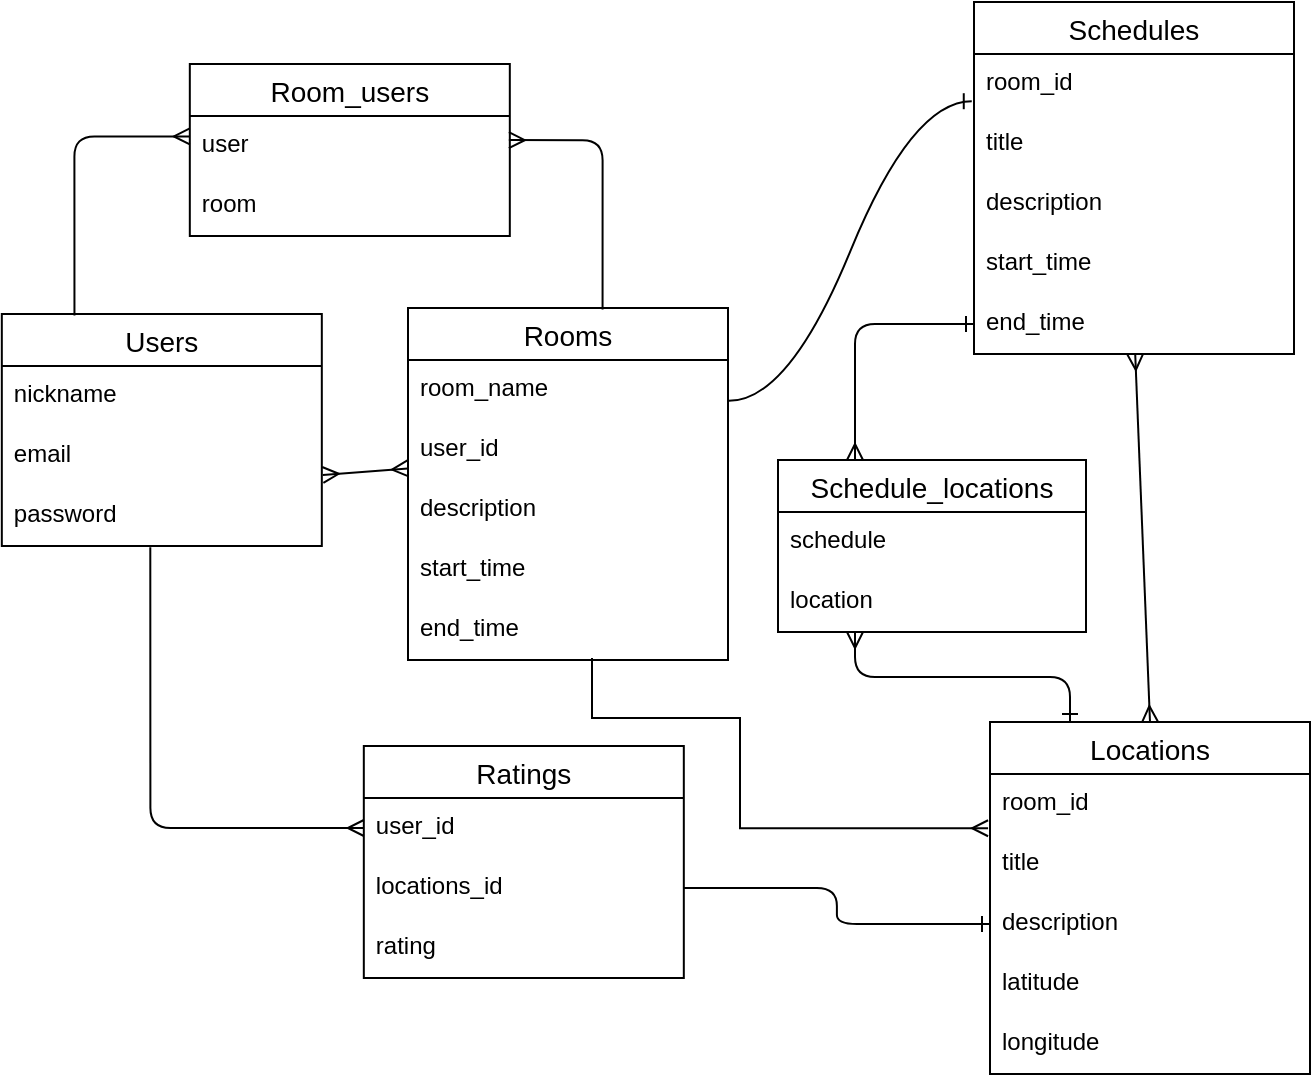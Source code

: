 <mxfile>
    <diagram id="gxglqSdYNfnd_qZukh7_" name="ページ1">
        <mxGraphModel dx="529" dy="791" grid="0" gridSize="11" guides="0" tooltips="1" connect="1" arrows="1" fold="1" page="1" pageScale="1" pageWidth="1169" pageHeight="827" background="none" math="0" shadow="0">
            <root>
                <mxCell id="0"/>
                <mxCell id="1" parent="0"/>
                <mxCell id="16" value="Users" style="swimlane;fontStyle=0;childLayout=stackLayout;horizontal=1;startSize=26;horizontalStack=0;resizeParent=1;resizeParentMax=0;resizeLast=0;collapsible=1;marginBottom=0;align=center;fontSize=14;" parent="1" vertex="1">
                    <mxGeometry x="166.91" y="212" width="160" height="116" as="geometry"/>
                </mxCell>
                <mxCell id="17" value="nickname&#10;" style="text;strokeColor=none;fillColor=none;spacingLeft=4;spacingRight=4;overflow=hidden;rotatable=0;points=[[0,0.5],[1,0.5]];portConstraint=eastwest;fontSize=12;" parent="16" vertex="1">
                    <mxGeometry y="26" width="160" height="30" as="geometry"/>
                </mxCell>
                <mxCell id="18" value="email" style="text;strokeColor=none;fillColor=none;spacingLeft=4;spacingRight=4;overflow=hidden;rotatable=0;points=[[0,0.5],[1,0.5]];portConstraint=eastwest;fontSize=12;" parent="16" vertex="1">
                    <mxGeometry y="56" width="160" height="30" as="geometry"/>
                </mxCell>
                <mxCell id="19" value="password" style="text;strokeColor=none;fillColor=none;spacingLeft=4;spacingRight=4;overflow=hidden;rotatable=0;points=[[0,0.5],[1,0.5]];portConstraint=eastwest;fontSize=12;" parent="16" vertex="1">
                    <mxGeometry y="86" width="160" height="30" as="geometry"/>
                </mxCell>
                <mxCell id="21" value="Rooms" style="swimlane;fontStyle=0;childLayout=stackLayout;horizontal=1;startSize=26;horizontalStack=0;resizeParent=1;resizeParentMax=0;resizeLast=0;collapsible=1;marginBottom=0;align=center;fontSize=14;" parent="1" vertex="1">
                    <mxGeometry x="370" y="209" width="160" height="176" as="geometry"/>
                </mxCell>
                <mxCell id="22" value="room_name" style="text;strokeColor=none;fillColor=none;spacingLeft=4;spacingRight=4;overflow=hidden;rotatable=0;points=[[0,0.5],[1,0.5]];portConstraint=eastwest;fontSize=12;" parent="21" vertex="1">
                    <mxGeometry y="26" width="160" height="30" as="geometry"/>
                </mxCell>
                <mxCell id="23" value="user_id" style="text;strokeColor=none;fillColor=none;spacingLeft=4;spacingRight=4;overflow=hidden;rotatable=0;points=[[0,0.5],[1,0.5]];portConstraint=eastwest;fontSize=12;" parent="21" vertex="1">
                    <mxGeometry y="56" width="160" height="30" as="geometry"/>
                </mxCell>
                <mxCell id="24" value="description" style="text;strokeColor=none;fillColor=none;spacingLeft=4;spacingRight=4;overflow=hidden;rotatable=0;points=[[0,0.5],[1,0.5]];portConstraint=eastwest;fontSize=12;" parent="21" vertex="1">
                    <mxGeometry y="86" width="160" height="30" as="geometry"/>
                </mxCell>
                <mxCell id="124" value="start_time" style="text;strokeColor=none;fillColor=none;spacingLeft=4;spacingRight=4;overflow=hidden;rotatable=0;points=[[0,0.5],[1,0.5]];portConstraint=eastwest;fontSize=12;" vertex="1" parent="21">
                    <mxGeometry y="116" width="160" height="30" as="geometry"/>
                </mxCell>
                <mxCell id="126" value="end_time" style="text;strokeColor=none;fillColor=none;spacingLeft=4;spacingRight=4;overflow=hidden;rotatable=0;points=[[0,0.5],[1,0.5]];portConstraint=eastwest;fontSize=12;" vertex="1" parent="21">
                    <mxGeometry y="146" width="160" height="30" as="geometry"/>
                </mxCell>
                <mxCell id="102" style="edgeStyle=none;html=1;entryX=0.5;entryY=0;entryDx=0;entryDy=0;endArrow=ERmany;endFill=0;strokeColor=none;startArrow=ERmany;startFill=0;" parent="1" source="25" target="33" edge="1">
                    <mxGeometry relative="1" as="geometry"/>
                </mxCell>
                <mxCell id="25" value="Schedules" style="swimlane;fontStyle=0;childLayout=stackLayout;horizontal=1;startSize=26;horizontalStack=0;resizeParent=1;resizeParentMax=0;resizeLast=0;collapsible=1;marginBottom=0;align=center;fontSize=14;" parent="1" vertex="1">
                    <mxGeometry x="653" y="56" width="160" height="176" as="geometry"/>
                </mxCell>
                <mxCell id="26" value="room_id" style="text;strokeColor=none;fillColor=none;spacingLeft=4;spacingRight=4;overflow=hidden;rotatable=0;points=[[0,0.5],[1,0.5]];portConstraint=eastwest;fontSize=12;" parent="25" vertex="1">
                    <mxGeometry y="26" width="160" height="30" as="geometry"/>
                </mxCell>
                <mxCell id="27" value="title" style="text;strokeColor=none;fillColor=none;spacingLeft=4;spacingRight=4;overflow=hidden;rotatable=0;points=[[0,0.5],[1,0.5]];portConstraint=eastwest;fontSize=12;" parent="25" vertex="1">
                    <mxGeometry y="56" width="160" height="30" as="geometry"/>
                </mxCell>
                <mxCell id="28" value="description" style="text;strokeColor=none;fillColor=none;spacingLeft=4;spacingRight=4;overflow=hidden;rotatable=0;points=[[0,0.5],[1,0.5]];portConstraint=eastwest;fontSize=12;" parent="25" vertex="1">
                    <mxGeometry y="86" width="160" height="30" as="geometry"/>
                </mxCell>
                <mxCell id="30" value="start_time" style="text;strokeColor=none;fillColor=none;spacingLeft=4;spacingRight=4;overflow=hidden;rotatable=0;points=[[0,0.5],[1,0.5]];portConstraint=eastwest;fontSize=12;" parent="25" vertex="1">
                    <mxGeometry y="116" width="160" height="30" as="geometry"/>
                </mxCell>
                <mxCell id="32" value="end_time" style="text;strokeColor=none;fillColor=none;spacingLeft=4;spacingRight=4;overflow=hidden;rotatable=0;points=[[0,0.5],[1,0.5]];portConstraint=eastwest;fontSize=12;" parent="25" vertex="1">
                    <mxGeometry y="146" width="160" height="30" as="geometry"/>
                </mxCell>
                <mxCell id="33" value="Locations" style="swimlane;fontStyle=0;childLayout=stackLayout;horizontal=1;startSize=26;horizontalStack=0;resizeParent=1;resizeParentMax=0;resizeLast=0;collapsible=1;marginBottom=0;align=center;fontSize=14;" parent="1" vertex="1">
                    <mxGeometry x="661" y="416" width="160" height="176" as="geometry"/>
                </mxCell>
                <mxCell id="34" value="room_id" style="text;strokeColor=none;fillColor=none;spacingLeft=4;spacingRight=4;overflow=hidden;rotatable=0;points=[[0,0.5],[1,0.5]];portConstraint=eastwest;fontSize=12;" parent="33" vertex="1">
                    <mxGeometry y="26" width="160" height="30" as="geometry"/>
                </mxCell>
                <mxCell id="35" value="title" style="text;strokeColor=none;fillColor=none;spacingLeft=4;spacingRight=4;overflow=hidden;rotatable=0;points=[[0,0.5],[1,0.5]];portConstraint=eastwest;fontSize=12;" parent="33" vertex="1">
                    <mxGeometry y="56" width="160" height="30" as="geometry"/>
                </mxCell>
                <mxCell id="36" value="description" style="text;strokeColor=none;fillColor=none;spacingLeft=4;spacingRight=4;overflow=hidden;rotatable=0;points=[[0,0.5],[1,0.5]];portConstraint=eastwest;fontSize=12;" parent="33" vertex="1">
                    <mxGeometry y="86" width="160" height="30" as="geometry"/>
                </mxCell>
                <mxCell id="78" value="latitude" style="text;strokeColor=none;fillColor=none;spacingLeft=4;spacingRight=4;overflow=hidden;rotatable=0;points=[[0,0.5],[1,0.5]];portConstraint=eastwest;fontSize=12;" parent="33" vertex="1">
                    <mxGeometry y="116" width="160" height="30" as="geometry"/>
                </mxCell>
                <mxCell id="79" value="longitude" style="text;strokeColor=none;fillColor=none;spacingLeft=4;spacingRight=4;overflow=hidden;rotatable=0;points=[[0,0.5],[1,0.5]];portConstraint=eastwest;fontSize=12;" parent="33" vertex="1">
                    <mxGeometry y="146" width="160" height="30" as="geometry"/>
                </mxCell>
                <mxCell id="50" value="Ratings" style="swimlane;fontStyle=0;childLayout=stackLayout;horizontal=1;startSize=26;horizontalStack=0;resizeParent=1;resizeParentMax=0;resizeLast=0;collapsible=1;marginBottom=0;align=center;fontSize=14;" parent="1" vertex="1">
                    <mxGeometry x="347.91" y="428" width="160" height="116" as="geometry"/>
                </mxCell>
                <mxCell id="51" value="user_id" style="text;strokeColor=none;fillColor=none;spacingLeft=4;spacingRight=4;overflow=hidden;rotatable=0;points=[[0,0.5],[1,0.5]];portConstraint=eastwest;fontSize=12;" parent="50" vertex="1">
                    <mxGeometry y="26" width="160" height="30" as="geometry"/>
                </mxCell>
                <mxCell id="52" value="locations_id" style="text;strokeColor=none;fillColor=none;spacingLeft=4;spacingRight=4;overflow=hidden;rotatable=0;points=[[0,0.5],[1,0.5]];portConstraint=eastwest;fontSize=12;" parent="50" vertex="1">
                    <mxGeometry y="56" width="160" height="30" as="geometry"/>
                </mxCell>
                <mxCell id="53" value="rating" style="text;strokeColor=none;fillColor=none;spacingLeft=4;spacingRight=4;overflow=hidden;rotatable=0;points=[[0,0.5],[1,0.5]];portConstraint=eastwest;fontSize=12;" parent="50" vertex="1">
                    <mxGeometry y="86" width="160" height="30" as="geometry"/>
                </mxCell>
                <mxCell id="61" value="" style="edgeStyle=orthogonalEdgeStyle;fontSize=12;html=1;endArrow=ERmany;endFill=0;exitX=0.464;exitY=1.021;exitDx=0;exitDy=0;exitPerimeter=0;" parent="1" source="19" target="51" edge="1">
                    <mxGeometry width="100" height="100" relative="1" as="geometry">
                        <mxPoint x="257.91" y="630" as="sourcePoint"/>
                        <mxPoint x="345.91" y="519" as="targetPoint"/>
                    </mxGeometry>
                </mxCell>
                <mxCell id="64" value="" style="edgeStyle=entityRelationEdgeStyle;fontSize=12;html=1;endArrow=ERone;curved=1;exitX=1.003;exitY=0.681;exitDx=0;exitDy=0;exitPerimeter=0;entryX=-0.007;entryY=0.787;entryDx=0;entryDy=0;entryPerimeter=0;endFill=0;" parent="1" source="22" target="26" edge="1">
                    <mxGeometry width="100" height="100" relative="1" as="geometry">
                        <mxPoint x="543.91" y="278" as="sourcePoint"/>
                        <mxPoint x="643.91" y="178" as="targetPoint"/>
                    </mxGeometry>
                </mxCell>
                <mxCell id="80" style="edgeStyle=orthogonalEdgeStyle;rounded=1;html=1;exitX=1;exitY=0.5;exitDx=0;exitDy=0;entryX=0;entryY=0.5;entryDx=0;entryDy=0;endArrow=ERone;endFill=0;" parent="1" source="52" target="36" edge="1">
                    <mxGeometry relative="1" as="geometry"/>
                </mxCell>
                <mxCell id="92" value="Room_users" style="swimlane;fontStyle=0;childLayout=stackLayout;horizontal=1;startSize=26;horizontalStack=0;resizeParent=1;resizeParentMax=0;resizeLast=0;collapsible=1;marginBottom=0;align=center;fontSize=14;" parent="1" vertex="1">
                    <mxGeometry x="260.91" y="87" width="160" height="86" as="geometry"/>
                </mxCell>
                <mxCell id="93" value="user" style="text;strokeColor=none;fillColor=none;spacingLeft=4;spacingRight=4;overflow=hidden;rotatable=0;points=[[0,0.5],[1,0.5]];portConstraint=eastwest;fontSize=12;" parent="92" vertex="1">
                    <mxGeometry y="26" width="160" height="30" as="geometry"/>
                </mxCell>
                <mxCell id="94" value="room" style="text;strokeColor=none;fillColor=none;spacingLeft=4;spacingRight=4;overflow=hidden;rotatable=0;points=[[0,0.5],[1,0.5]];portConstraint=eastwest;fontSize=12;" parent="92" vertex="1">
                    <mxGeometry y="56" width="160" height="30" as="geometry"/>
                </mxCell>
                <mxCell id="96" value="" style="fontSize=12;html=1;endArrow=ERmany;startArrow=ERmany;exitX=1.003;exitY=0.816;exitDx=0;exitDy=0;exitPerimeter=0;entryX=0;entryY=0.807;entryDx=0;entryDy=0;entryPerimeter=0;" parent="1" source="18" target="23" edge="1">
                    <mxGeometry width="100" height="100" relative="1" as="geometry">
                        <mxPoint x="336.91" y="420" as="sourcePoint"/>
                        <mxPoint x="436.91" y="320" as="targetPoint"/>
                    </mxGeometry>
                </mxCell>
                <mxCell id="98" value="" style="edgeStyle=orthogonalEdgeStyle;fontSize=12;html=1;endArrow=ERmany;entryX=0;entryY=0.34;entryDx=0;entryDy=0;entryPerimeter=0;exitX=0.227;exitY=0.006;exitDx=0;exitDy=0;exitPerimeter=0;" parent="1" source="16" target="93" edge="1">
                    <mxGeometry width="100" height="100" relative="1" as="geometry">
                        <mxPoint x="208.91" y="199" as="sourcePoint"/>
                        <mxPoint x="277.91" y="97" as="targetPoint"/>
                    </mxGeometry>
                </mxCell>
                <mxCell id="100" value="" style="edgeStyle=orthogonalEdgeStyle;fontSize=12;html=1;endArrow=ERmany;entryX=0.997;entryY=0.402;entryDx=0;entryDy=0;entryPerimeter=0;exitX=0.608;exitY=0.004;exitDx=0;exitDy=0;exitPerimeter=0;" parent="1" source="21" target="93" edge="1">
                    <mxGeometry width="100" height="100" relative="1" as="geometry">
                        <mxPoint x="559.91" y="101" as="sourcePoint"/>
                        <mxPoint x="459.91" y="201" as="targetPoint"/>
                    </mxGeometry>
                </mxCell>
                <mxCell id="116" style="edgeStyle=orthogonalEdgeStyle;html=1;exitX=0.25;exitY=0;exitDx=0;exitDy=0;entryX=0;entryY=0.5;entryDx=0;entryDy=0;startArrow=ERmany;startFill=0;endArrow=ERone;endFill=0;" parent="1" source="109" target="32" edge="1">
                    <mxGeometry relative="1" as="geometry"/>
                </mxCell>
                <mxCell id="117" style="edgeStyle=orthogonalEdgeStyle;html=1;exitX=0.25;exitY=1;exitDx=0;exitDy=0;entryX=0.25;entryY=0;entryDx=0;entryDy=0;startArrow=ERmany;startFill=0;endArrow=ERone;endFill=0;" parent="1" source="109" target="33" edge="1">
                    <mxGeometry relative="1" as="geometry"/>
                </mxCell>
                <mxCell id="109" value="Schedule_locations" style="swimlane;fontStyle=0;childLayout=stackLayout;horizontal=1;startSize=26;horizontalStack=0;resizeParent=1;resizeParentMax=0;resizeLast=0;collapsible=1;marginBottom=0;align=center;fontSize=14;" parent="1" vertex="1">
                    <mxGeometry x="555" y="285" width="154" height="86" as="geometry"/>
                </mxCell>
                <mxCell id="110" value="schedule" style="text;strokeColor=none;fillColor=none;spacingLeft=4;spacingRight=4;overflow=hidden;rotatable=0;points=[[0,0.5],[1,0.5]];portConstraint=eastwest;fontSize=12;" parent="109" vertex="1">
                    <mxGeometry y="26" width="154" height="30" as="geometry"/>
                </mxCell>
                <mxCell id="111" value="location" style="text;strokeColor=none;fillColor=none;spacingLeft=4;spacingRight=4;overflow=hidden;rotatable=0;points=[[0,0.5],[1,0.5]];portConstraint=eastwest;fontSize=12;" parent="109" vertex="1">
                    <mxGeometry y="56" width="154" height="30" as="geometry"/>
                </mxCell>
                <mxCell id="113" value="" style="fontSize=12;html=1;endArrow=ERmany;startArrow=ERmany;exitX=0.5;exitY=0;exitDx=0;exitDy=0;" parent="1" source="33" target="32" edge="1">
                    <mxGeometry width="100" height="100" relative="1" as="geometry">
                        <mxPoint x="847" y="685" as="sourcePoint"/>
                        <mxPoint x="947" y="585" as="targetPoint"/>
                    </mxGeometry>
                </mxCell>
                <mxCell id="120" value="" style="endArrow=ERmany;html=1;rounded=0;edgeStyle=orthogonalEdgeStyle;endFill=0;entryX=-0.006;entryY=0.904;entryDx=0;entryDy=0;entryPerimeter=0;" parent="1" target="34" edge="1">
                    <mxGeometry relative="1" as="geometry">
                        <mxPoint x="462" y="384" as="sourcePoint"/>
                        <mxPoint x="644" y="469" as="targetPoint"/>
                        <Array as="points">
                            <mxPoint x="462" y="414"/>
                            <mxPoint x="536" y="414"/>
                            <mxPoint x="536" y="469"/>
                        </Array>
                    </mxGeometry>
                </mxCell>
            </root>
        </mxGraphModel>
    </diagram>
</mxfile>